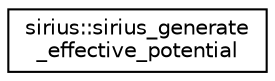 digraph "Graphical Class Hierarchy"
{
 // INTERACTIVE_SVG=YES
  edge [fontname="Helvetica",fontsize="10",labelfontname="Helvetica",labelfontsize="10"];
  node [fontname="Helvetica",fontsize="10",shape=record];
  rankdir="LR";
  Node1 [label="sirius::sirius_generate\l_effective_potential",height=0.2,width=0.4,color="black", fillcolor="white", style="filled",URL="$interfacesirius_1_1sirius__generate__effective__potential.html"];
}

